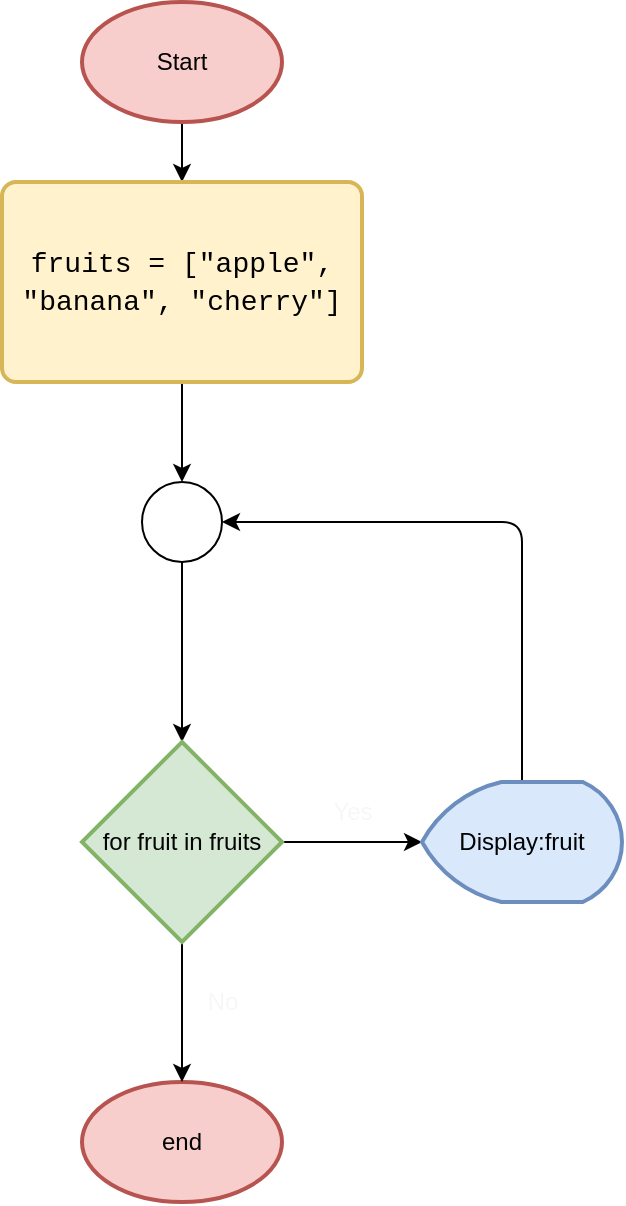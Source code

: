 <mxfile>
    <diagram id="FMowTr_b71l6DXk8RYTQ" name="Page-1">
        <mxGraphModel dx="342" dy="787" grid="1" gridSize="10" guides="1" tooltips="1" connect="1" arrows="1" fold="1" page="1" pageScale="1" pageWidth="850" pageHeight="1100" math="0" shadow="0">
            <root>
                <mxCell id="0"/>
                <mxCell id="1" parent="0"/>
                <mxCell id="16" style="edgeStyle=none;html=1;entryX=0.5;entryY=0;entryDx=0;entryDy=0;fontColor=#F7F7F7;" parent="1" source="2" target="5" edge="1">
                    <mxGeometry relative="1" as="geometry"/>
                </mxCell>
                <mxCell id="2" value="&lt;font color=&quot;#030303&quot;&gt;Start&lt;/font&gt;" style="strokeWidth=2;html=1;shape=mxgraph.flowchart.start_1;whiteSpace=wrap;fillColor=#f8cecc;strokeColor=#b85450;" parent="1" vertex="1">
                    <mxGeometry x="270" y="10" width="100" height="60" as="geometry"/>
                </mxCell>
                <mxCell id="4" value="&lt;font color=&quot;#030303&quot;&gt;end&lt;/font&gt;" style="strokeWidth=2;html=1;shape=mxgraph.flowchart.start_1;whiteSpace=wrap;fillColor=#f8cecc;strokeColor=#b85450;" parent="1" vertex="1">
                    <mxGeometry x="270" y="550" width="100" height="60" as="geometry"/>
                </mxCell>
                <mxCell id="9" style="edgeStyle=none;html=1;entryX=0.5;entryY=0;entryDx=0;entryDy=0;entryPerimeter=0;fontColor=#030303;" parent="1" source="5" target="6" edge="1">
                    <mxGeometry relative="1" as="geometry"/>
                </mxCell>
                <mxCell id="5" value="&lt;div style=&quot;font-family: Consolas, &amp;quot;Courier New&amp;quot;, monospace; font-size: 14px; line-height: 19px;&quot;&gt;fruits = [&quot;apple&quot;, &quot;banana&quot;, &quot;cherry&quot;]&lt;/div&gt;" style="rounded=1;whiteSpace=wrap;html=1;absoluteArcSize=1;arcSize=14;strokeWidth=2;fillColor=#fff2cc;strokeColor=#d6b656;fontColor=#000000;" parent="1" vertex="1">
                    <mxGeometry x="230" y="100" width="180" height="100" as="geometry"/>
                </mxCell>
                <mxCell id="10" style="edgeStyle=none;html=1;entryX=0.5;entryY=0;entryDx=0;entryDy=0;entryPerimeter=0;fontColor=#030303;" parent="1" source="6" target="7" edge="1">
                    <mxGeometry relative="1" as="geometry"/>
                </mxCell>
                <mxCell id="6" value="" style="verticalLabelPosition=bottom;verticalAlign=top;html=1;shape=mxgraph.flowchart.on-page_reference;labelBackgroundColor=none;fontColor=#000000;" parent="1" vertex="1">
                    <mxGeometry x="300" y="250" width="40" height="40" as="geometry"/>
                </mxCell>
                <mxCell id="12" style="edgeStyle=none;html=1;entryX=0;entryY=0.5;entryDx=0;entryDy=0;entryPerimeter=0;fontColor=#030303;" parent="1" source="7" target="8" edge="1">
                    <mxGeometry relative="1" as="geometry"/>
                </mxCell>
                <mxCell id="13" style="edgeStyle=none;html=1;entryX=0.5;entryY=0;entryDx=0;entryDy=0;entryPerimeter=0;fontColor=#030303;" parent="1" source="7" target="4" edge="1">
                    <mxGeometry relative="1" as="geometry"/>
                </mxCell>
                <mxCell id="7" value="&lt;font color=&quot;#030303&quot;&gt;for fruit in fruits&lt;/font&gt;" style="strokeWidth=2;html=1;shape=mxgraph.flowchart.decision;whiteSpace=wrap;labelBackgroundColor=none;fillColor=#d5e8d4;strokeColor=#82b366;" parent="1" vertex="1">
                    <mxGeometry x="270" y="380" width="100" height="100" as="geometry"/>
                </mxCell>
                <mxCell id="11" style="edgeStyle=none;html=1;entryX=1;entryY=0.5;entryDx=0;entryDy=0;entryPerimeter=0;fontColor=#030303;" parent="1" source="8" target="6" edge="1">
                    <mxGeometry relative="1" as="geometry">
                        <Array as="points">
                            <mxPoint x="490" y="270"/>
                        </Array>
                    </mxGeometry>
                </mxCell>
                <mxCell id="8" value="&lt;font color=&quot;#030303&quot;&gt;Display:fruit&lt;/font&gt;" style="strokeWidth=2;html=1;shape=mxgraph.flowchart.display;whiteSpace=wrap;labelBackgroundColor=none;fillColor=#dae8fc;strokeColor=#6c8ebf;" parent="1" vertex="1">
                    <mxGeometry x="440" y="400" width="100" height="60" as="geometry"/>
                </mxCell>
                <mxCell id="14" value="&lt;font color=&quot;#f7f7f7&quot;&gt;Yes&lt;/font&gt;" style="text;html=1;align=center;verticalAlign=middle;resizable=0;points=[];autosize=1;strokeColor=none;fillColor=none;fontColor=#030303;" parent="1" vertex="1">
                    <mxGeometry x="385" y="400" width="40" height="30" as="geometry"/>
                </mxCell>
                <mxCell id="15" value="No" style="text;html=1;align=center;verticalAlign=middle;resizable=0;points=[];autosize=1;strokeColor=none;fillColor=none;fontColor=#F7F7F7;" parent="1" vertex="1">
                    <mxGeometry x="320" y="495" width="40" height="30" as="geometry"/>
                </mxCell>
            </root>
        </mxGraphModel>
    </diagram>
</mxfile>